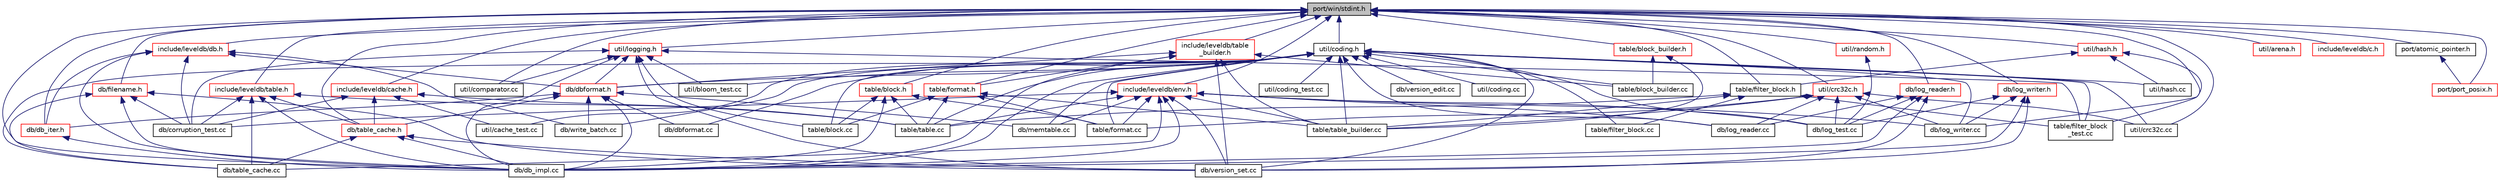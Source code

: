 digraph "port/win/stdint.h"
{
  edge [fontname="Helvetica",fontsize="10",labelfontname="Helvetica",labelfontsize="10"];
  node [fontname="Helvetica",fontsize="10",shape=record];
  Node1 [label="port/win/stdint.h",height=0.2,width=0.4,color="black", fillcolor="grey75", style="filled" fontcolor="black"];
  Node1 -> Node2 [dir="back",color="midnightblue",fontsize="10",style="solid"];
  Node2 [label="util/coding.h",height=0.2,width=0.4,color="black", fillcolor="white", style="filled",URL="$coding_8h.html"];
  Node2 -> Node3 [dir="back",color="midnightblue",fontsize="10",style="solid"];
  Node3 [label="db/dbformat.h",height=0.2,width=0.4,color="red", fillcolor="white", style="filled",URL="$dbformat_8h.html"];
  Node3 -> Node4 [dir="back",color="midnightblue",fontsize="10",style="solid"];
  Node4 [label="db/table_cache.h",height=0.2,width=0.4,color="red", fillcolor="white", style="filled",URL="$table__cache_8h.html"];
  Node4 -> Node5 [dir="back",color="midnightblue",fontsize="10",style="solid"];
  Node5 [label="db/db_impl.cc",height=0.2,width=0.4,color="black", fillcolor="white", style="filled",URL="$db__impl_8cc.html"];
  Node4 -> Node6 [dir="back",color="midnightblue",fontsize="10",style="solid"];
  Node6 [label="db/table_cache.cc",height=0.2,width=0.4,color="black", fillcolor="white", style="filled",URL="$table__cache_8cc.html"];
  Node4 -> Node7 [dir="back",color="midnightblue",fontsize="10",style="solid"];
  Node7 [label="db/version_set.cc",height=0.2,width=0.4,color="black", fillcolor="white", style="filled",URL="$version__set_8cc.html"];
  Node3 -> Node8 [dir="back",color="midnightblue",fontsize="10",style="solid"];
  Node8 [label="db/db_iter.h",height=0.2,width=0.4,color="red", fillcolor="white", style="filled",URL="$db__iter_8h.html"];
  Node8 -> Node5 [dir="back",color="midnightblue",fontsize="10",style="solid"];
  Node3 -> Node5 [dir="back",color="midnightblue",fontsize="10",style="solid"];
  Node3 -> Node9 [dir="back",color="midnightblue",fontsize="10",style="solid"];
  Node9 [label="db/dbformat.cc",height=0.2,width=0.4,color="black", fillcolor="white", style="filled",URL="$dbformat_8cc.html"];
  Node3 -> Node10 [dir="back",color="midnightblue",fontsize="10",style="solid"];
  Node10 [label="db/memtable.cc",height=0.2,width=0.4,color="black", fillcolor="white", style="filled",URL="$memtable_8cc.html"];
  Node3 -> Node11 [dir="back",color="midnightblue",fontsize="10",style="solid"];
  Node11 [label="db/write_batch.cc",height=0.2,width=0.4,color="black", fillcolor="white", style="filled",URL="$write__batch_8cc.html"];
  Node2 -> Node5 [dir="back",color="midnightblue",fontsize="10",style="solid"];
  Node2 -> Node9 [dir="back",color="midnightblue",fontsize="10",style="solid"];
  Node2 -> Node12 [dir="back",color="midnightblue",fontsize="10",style="solid"];
  Node12 [label="db/log_reader.cc",height=0.2,width=0.4,color="black", fillcolor="white", style="filled",URL="$log__reader_8cc.html"];
  Node2 -> Node13 [dir="back",color="midnightblue",fontsize="10",style="solid"];
  Node13 [label="db/log_test.cc",height=0.2,width=0.4,color="black", fillcolor="white", style="filled",URL="$log__test_8cc.html"];
  Node2 -> Node14 [dir="back",color="midnightblue",fontsize="10",style="solid"];
  Node14 [label="db/log_writer.cc",height=0.2,width=0.4,color="black", fillcolor="white", style="filled",URL="$log__writer_8cc.html"];
  Node2 -> Node10 [dir="back",color="midnightblue",fontsize="10",style="solid"];
  Node2 -> Node6 [dir="back",color="midnightblue",fontsize="10",style="solid"];
  Node2 -> Node15 [dir="back",color="midnightblue",fontsize="10",style="solid"];
  Node15 [label="db/version_edit.cc",height=0.2,width=0.4,color="black", fillcolor="white", style="filled",URL="$version__edit_8cc.html"];
  Node2 -> Node7 [dir="back",color="midnightblue",fontsize="10",style="solid"];
  Node2 -> Node11 [dir="back",color="midnightblue",fontsize="10",style="solid"];
  Node2 -> Node16 [dir="back",color="midnightblue",fontsize="10",style="solid"];
  Node16 [label="table/block.cc",height=0.2,width=0.4,color="black", fillcolor="white", style="filled",URL="$block_8cc.html"];
  Node2 -> Node17 [dir="back",color="midnightblue",fontsize="10",style="solid"];
  Node17 [label="table/block_builder.cc",height=0.2,width=0.4,color="black", fillcolor="white", style="filled",URL="$block__builder_8cc.html"];
  Node2 -> Node18 [dir="back",color="midnightblue",fontsize="10",style="solid"];
  Node18 [label="table/filter_block.cc",height=0.2,width=0.4,color="black", fillcolor="white", style="filled",URL="$filter__block_8cc.html"];
  Node2 -> Node19 [dir="back",color="midnightblue",fontsize="10",style="solid"];
  Node19 [label="table/filter_block\l_test.cc",height=0.2,width=0.4,color="black", fillcolor="white", style="filled",URL="$filter__block__test_8cc.html"];
  Node2 -> Node20 [dir="back",color="midnightblue",fontsize="10",style="solid"];
  Node20 [label="table/format.cc",height=0.2,width=0.4,color="black", fillcolor="white", style="filled",URL="$format_8cc.html"];
  Node2 -> Node21 [dir="back",color="midnightblue",fontsize="10",style="solid"];
  Node21 [label="table/table.cc",height=0.2,width=0.4,color="black", fillcolor="white", style="filled",URL="$table_8cc.html"];
  Node2 -> Node22 [dir="back",color="midnightblue",fontsize="10",style="solid"];
  Node22 [label="table/table_builder.cc",height=0.2,width=0.4,color="black", fillcolor="white", style="filled",URL="$table__builder_8cc.html"];
  Node2 -> Node23 [dir="back",color="midnightblue",fontsize="10",style="solid"];
  Node23 [label="util/bloom_test.cc",height=0.2,width=0.4,color="black", fillcolor="white", style="filled",URL="$bloom__test_8cc.html"];
  Node2 -> Node24 [dir="back",color="midnightblue",fontsize="10",style="solid"];
  Node24 [label="util/cache_test.cc",height=0.2,width=0.4,color="black", fillcolor="white", style="filled",URL="$cache__test_8cc.html"];
  Node2 -> Node25 [dir="back",color="midnightblue",fontsize="10",style="solid"];
  Node25 [label="util/coding.cc",height=0.2,width=0.4,color="black", fillcolor="white", style="filled",URL="$coding_8cc.html"];
  Node2 -> Node26 [dir="back",color="midnightblue",fontsize="10",style="solid"];
  Node26 [label="util/coding_test.cc",height=0.2,width=0.4,color="black", fillcolor="white", style="filled",URL="$coding__test_8cc.html"];
  Node2 -> Node27 [dir="back",color="midnightblue",fontsize="10",style="solid"];
  Node27 [label="util/crc32c.cc",height=0.2,width=0.4,color="black", fillcolor="white", style="filled",URL="$crc32c_8cc.html"];
  Node2 -> Node28 [dir="back",color="midnightblue",fontsize="10",style="solid"];
  Node28 [label="util/hash.cc",height=0.2,width=0.4,color="black", fillcolor="white", style="filled",URL="$hash_8cc.html"];
  Node1 -> Node29 [dir="back",color="midnightblue",fontsize="10",style="solid"];
  Node29 [label="util/logging.h",height=0.2,width=0.4,color="red", fillcolor="white", style="filled",URL="$logging_8h.html"];
  Node29 -> Node3 [dir="back",color="midnightblue",fontsize="10",style="solid"];
  Node29 -> Node30 [dir="back",color="midnightblue",fontsize="10",style="solid"];
  Node30 [label="db/corruption_test.cc",height=0.2,width=0.4,color="black", fillcolor="white", style="filled",URL="$corruption__test_8cc.html"];
  Node29 -> Node5 [dir="back",color="midnightblue",fontsize="10",style="solid"];
  Node29 -> Node7 [dir="back",color="midnightblue",fontsize="10",style="solid"];
  Node29 -> Node16 [dir="back",color="midnightblue",fontsize="10",style="solid"];
  Node29 -> Node19 [dir="back",color="midnightblue",fontsize="10",style="solid"];
  Node29 -> Node23 [dir="back",color="midnightblue",fontsize="10",style="solid"];
  Node29 -> Node31 [dir="back",color="midnightblue",fontsize="10",style="solid"];
  Node31 [label="util/comparator.cc",height=0.2,width=0.4,color="black", fillcolor="white", style="filled",URL="$comparator_8cc.html"];
  Node1 -> Node32 [dir="back",color="midnightblue",fontsize="10",style="solid"];
  Node32 [label="db/log_writer.h",height=0.2,width=0.4,color="red", fillcolor="white", style="filled",URL="$log__writer_8h.html"];
  Node32 -> Node5 [dir="back",color="midnightblue",fontsize="10",style="solid"];
  Node32 -> Node13 [dir="back",color="midnightblue",fontsize="10",style="solid"];
  Node32 -> Node14 [dir="back",color="midnightblue",fontsize="10",style="solid"];
  Node32 -> Node7 [dir="back",color="midnightblue",fontsize="10",style="solid"];
  Node1 -> Node33 [dir="back",color="midnightblue",fontsize="10",style="solid"];
  Node33 [label="util/random.h",height=0.2,width=0.4,color="red", fillcolor="white", style="filled",URL="$random_8h.html"];
  Node33 -> Node13 [dir="back",color="midnightblue",fontsize="10",style="solid"];
  Node1 -> Node34 [dir="back",color="midnightblue",fontsize="10",style="solid"];
  Node34 [label="db/filename.h",height=0.2,width=0.4,color="red", fillcolor="white", style="filled",URL="$filename_8h.html"];
  Node34 -> Node30 [dir="back",color="midnightblue",fontsize="10",style="solid"];
  Node34 -> Node5 [dir="back",color="midnightblue",fontsize="10",style="solid"];
  Node34 -> Node6 [dir="back",color="midnightblue",fontsize="10",style="solid"];
  Node34 -> Node7 [dir="back",color="midnightblue",fontsize="10",style="solid"];
  Node1 -> Node4 [dir="back",color="midnightblue",fontsize="10",style="solid"];
  Node1 -> Node35 [dir="back",color="midnightblue",fontsize="10",style="solid"];
  Node35 [label="util/crc32c.h",height=0.2,width=0.4,color="red", fillcolor="white", style="filled",URL="$crc32c_8h.html"];
  Node35 -> Node12 [dir="back",color="midnightblue",fontsize="10",style="solid"];
  Node35 -> Node13 [dir="back",color="midnightblue",fontsize="10",style="solid"];
  Node35 -> Node14 [dir="back",color="midnightblue",fontsize="10",style="solid"];
  Node35 -> Node20 [dir="back",color="midnightblue",fontsize="10",style="solid"];
  Node35 -> Node22 [dir="back",color="midnightblue",fontsize="10",style="solid"];
  Node35 -> Node27 [dir="back",color="midnightblue",fontsize="10",style="solid"];
  Node1 -> Node5 [dir="back",color="midnightblue",fontsize="10",style="solid"];
  Node1 -> Node8 [dir="back",color="midnightblue",fontsize="10",style="solid"];
  Node1 -> Node36 [dir="back",color="midnightblue",fontsize="10",style="solid"];
  Node36 [label="db/log_reader.h",height=0.2,width=0.4,color="red", fillcolor="white", style="filled",URL="$log__reader_8h.html"];
  Node36 -> Node5 [dir="back",color="midnightblue",fontsize="10",style="solid"];
  Node36 -> Node12 [dir="back",color="midnightblue",fontsize="10",style="solid"];
  Node36 -> Node13 [dir="back",color="midnightblue",fontsize="10",style="solid"];
  Node36 -> Node7 [dir="back",color="midnightblue",fontsize="10",style="solid"];
  Node1 -> Node37 [dir="back",color="midnightblue",fontsize="10",style="solid"];
  Node37 [label="util/arena.h",height=0.2,width=0.4,color="red", fillcolor="white", style="filled",URL="$arena_8h.html"];
  Node1 -> Node38 [dir="back",color="midnightblue",fontsize="10",style="solid"];
  Node38 [label="table/block.h",height=0.2,width=0.4,color="red", fillcolor="white", style="filled",URL="$block_8h.html"];
  Node38 -> Node5 [dir="back",color="midnightblue",fontsize="10",style="solid"];
  Node38 -> Node16 [dir="back",color="midnightblue",fontsize="10",style="solid"];
  Node38 -> Node20 [dir="back",color="midnightblue",fontsize="10",style="solid"];
  Node38 -> Node21 [dir="back",color="midnightblue",fontsize="10",style="solid"];
  Node1 -> Node39 [dir="back",color="midnightblue",fontsize="10",style="solid"];
  Node39 [label="util/hash.h",height=0.2,width=0.4,color="red", fillcolor="white", style="filled",URL="$hash_8h.html"];
  Node39 -> Node40 [dir="back",color="midnightblue",fontsize="10",style="solid"];
  Node40 [label="table/filter_block.h",height=0.2,width=0.4,color="black", fillcolor="white", style="filled",URL="$filter__block_8h.html"];
  Node40 -> Node18 [dir="back",color="midnightblue",fontsize="10",style="solid"];
  Node40 -> Node19 [dir="back",color="midnightblue",fontsize="10",style="solid"];
  Node40 -> Node21 [dir="back",color="midnightblue",fontsize="10",style="solid"];
  Node40 -> Node22 [dir="back",color="midnightblue",fontsize="10",style="solid"];
  Node39 -> Node19 [dir="back",color="midnightblue",fontsize="10",style="solid"];
  Node39 -> Node28 [dir="back",color="midnightblue",fontsize="10",style="solid"];
  Node1 -> Node14 [dir="back",color="midnightblue",fontsize="10",style="solid"];
  Node1 -> Node41 [dir="back",color="midnightblue",fontsize="10",style="solid"];
  Node41 [label="include/leveldb/c.h",height=0.2,width=0.4,color="red", fillcolor="white", style="filled",URL="$c_8h.html"];
  Node1 -> Node42 [dir="back",color="midnightblue",fontsize="10",style="solid"];
  Node42 [label="include/leveldb/cache.h",height=0.2,width=0.4,color="red", fillcolor="white", style="filled",URL="$cache_8h.html"];
  Node42 -> Node4 [dir="back",color="midnightblue",fontsize="10",style="solid"];
  Node42 -> Node30 [dir="back",color="midnightblue",fontsize="10",style="solid"];
  Node42 -> Node21 [dir="back",color="midnightblue",fontsize="10",style="solid"];
  Node42 -> Node24 [dir="back",color="midnightblue",fontsize="10",style="solid"];
  Node1 -> Node43 [dir="back",color="midnightblue",fontsize="10",style="solid"];
  Node43 [label="include/leveldb/db.h",height=0.2,width=0.4,color="red", fillcolor="white", style="filled",URL="$db_8h.html"];
  Node43 -> Node3 [dir="back",color="midnightblue",fontsize="10",style="solid"];
  Node43 -> Node30 [dir="back",color="midnightblue",fontsize="10",style="solid"];
  Node43 -> Node8 [dir="back",color="midnightblue",fontsize="10",style="solid"];
  Node43 -> Node5 [dir="back",color="midnightblue",fontsize="10",style="solid"];
  Node43 -> Node11 [dir="back",color="midnightblue",fontsize="10",style="solid"];
  Node1 -> Node44 [dir="back",color="midnightblue",fontsize="10",style="solid"];
  Node44 [label="include/leveldb/env.h",height=0.2,width=0.4,color="red", fillcolor="white", style="filled",URL="$env_8h.html"];
  Node44 -> Node30 [dir="back",color="midnightblue",fontsize="10",style="solid"];
  Node44 -> Node5 [dir="back",color="midnightblue",fontsize="10",style="solid"];
  Node44 -> Node12 [dir="back",color="midnightblue",fontsize="10",style="solid"];
  Node44 -> Node13 [dir="back",color="midnightblue",fontsize="10",style="solid"];
  Node44 -> Node14 [dir="back",color="midnightblue",fontsize="10",style="solid"];
  Node44 -> Node10 [dir="back",color="midnightblue",fontsize="10",style="solid"];
  Node44 -> Node6 [dir="back",color="midnightblue",fontsize="10",style="solid"];
  Node44 -> Node7 [dir="back",color="midnightblue",fontsize="10",style="solid"];
  Node44 -> Node20 [dir="back",color="midnightblue",fontsize="10",style="solid"];
  Node44 -> Node21 [dir="back",color="midnightblue",fontsize="10",style="solid"];
  Node44 -> Node22 [dir="back",color="midnightblue",fontsize="10",style="solid"];
  Node1 -> Node45 [dir="back",color="midnightblue",fontsize="10",style="solid"];
  Node45 [label="include/leveldb/table.h",height=0.2,width=0.4,color="red", fillcolor="white", style="filled",URL="$table_8h.html"];
  Node45 -> Node4 [dir="back",color="midnightblue",fontsize="10",style="solid"];
  Node45 -> Node30 [dir="back",color="midnightblue",fontsize="10",style="solid"];
  Node45 -> Node5 [dir="back",color="midnightblue",fontsize="10",style="solid"];
  Node45 -> Node6 [dir="back",color="midnightblue",fontsize="10",style="solid"];
  Node45 -> Node21 [dir="back",color="midnightblue",fontsize="10",style="solid"];
  Node1 -> Node46 [dir="back",color="midnightblue",fontsize="10",style="solid"];
  Node46 [label="include/leveldb/table\l_builder.h",height=0.2,width=0.4,color="red", fillcolor="white", style="filled",URL="$table__builder_8h.html"];
  Node46 -> Node3 [dir="back",color="midnightblue",fontsize="10",style="solid"];
  Node46 -> Node5 [dir="back",color="midnightblue",fontsize="10",style="solid"];
  Node46 -> Node7 [dir="back",color="midnightblue",fontsize="10",style="solid"];
  Node46 -> Node47 [dir="back",color="midnightblue",fontsize="10",style="solid"];
  Node47 [label="table/format.h",height=0.2,width=0.4,color="red", fillcolor="white", style="filled",URL="$format_8h.html"];
  Node47 -> Node16 [dir="back",color="midnightblue",fontsize="10",style="solid"];
  Node47 -> Node20 [dir="back",color="midnightblue",fontsize="10",style="solid"];
  Node47 -> Node21 [dir="back",color="midnightblue",fontsize="10",style="solid"];
  Node47 -> Node22 [dir="back",color="midnightblue",fontsize="10",style="solid"];
  Node46 -> Node17 [dir="back",color="midnightblue",fontsize="10",style="solid"];
  Node46 -> Node22 [dir="back",color="midnightblue",fontsize="10",style="solid"];
  Node1 -> Node48 [dir="back",color="midnightblue",fontsize="10",style="solid"];
  Node48 [label="port/atomic_pointer.h",height=0.2,width=0.4,color="black", fillcolor="white", style="filled",URL="$atomic__pointer_8h.html"];
  Node48 -> Node49 [dir="back",color="midnightblue",fontsize="10",style="solid"];
  Node49 [label="port/port_posix.h",height=0.2,width=0.4,color="red", fillcolor="white", style="filled",URL="$port__posix_8h.html"];
  Node1 -> Node49 [dir="back",color="midnightblue",fontsize="10",style="solid"];
  Node1 -> Node47 [dir="back",color="midnightblue",fontsize="10",style="solid"];
  Node1 -> Node50 [dir="back",color="midnightblue",fontsize="10",style="solid"];
  Node50 [label="table/block_builder.h",height=0.2,width=0.4,color="red", fillcolor="white", style="filled",URL="$block__builder_8h.html"];
  Node50 -> Node17 [dir="back",color="midnightblue",fontsize="10",style="solid"];
  Node50 -> Node22 [dir="back",color="midnightblue",fontsize="10",style="solid"];
  Node1 -> Node40 [dir="back",color="midnightblue",fontsize="10",style="solid"];
  Node1 -> Node31 [dir="back",color="midnightblue",fontsize="10",style="solid"];
  Node1 -> Node27 [dir="back",color="midnightblue",fontsize="10",style="solid"];
}
